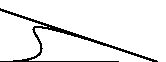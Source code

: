 beginfig(0)

z1=origin;
z2=(1.5cm, 0);
z3=(-cm, cm);
z4=(2cm, 0);

draw z1--z2 withpen tinypen withcolor .5orange;
draw z3--z4 withpen tinypen withcolor .5orange;
draw z1..controls z2 and z3..z4 withpen boldpen;

markdot.circle(z1) fg=>orange;
markdot.circle(z2) fg=>orange;
markdot.circle(z3) fg=>orange;
markdot.circle(z4) fg=>orange;

label.bot("$z_0$", z1);
label.bot("$z_1$", z2);
label.top("$z_2$", z3);
label.bot("$z_3$", z4);

endfig
